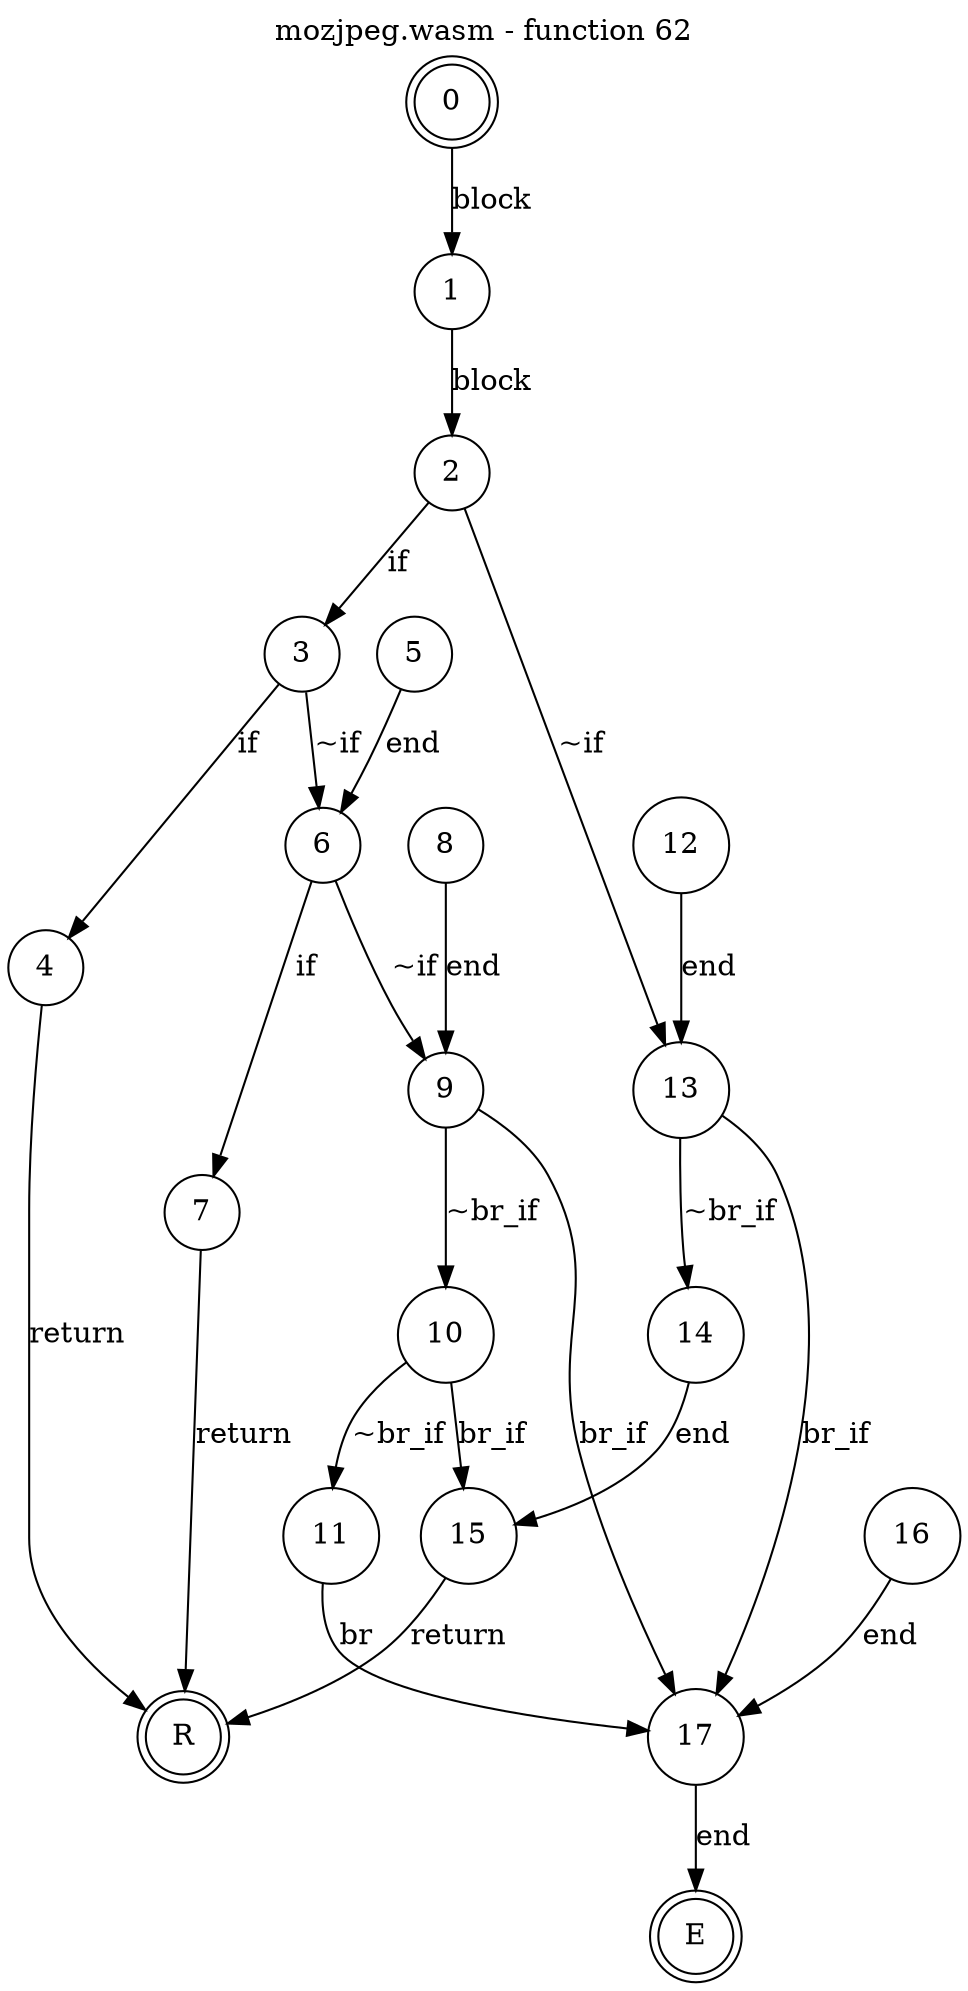 digraph finite_state_machine {
    label = "mozjpeg.wasm - function 62"
    labelloc =  t
    labelfontsize = 16
    labelfontcolor = black
    labelfontname = "Helvetica"
    node [shape = doublecircle]; 0 E R ;
    node [shape = circle];
    0 -> 1[label="block"];
    1 -> 2[label="block"];
    2 -> 3[label="if"];
    2 -> 13[label="~if"];
    3 -> 4[label="if"];
    3 -> 6[label="~if"];
    4 -> R[label="return"];
    5 -> 6[label="end"];
    6 -> 7[label="if"];
    6 -> 9[label="~if"];
    7 -> R[label="return"];
    8 -> 9[label="end"];
    9 -> 10[label="~br_if"];
    9 -> 17[label="br_if"];
    10 -> 11[label="~br_if"];
    10 -> 15[label="br_if"];
    11 -> 17[label="br"];
    12 -> 13[label="end"];
    13 -> 14[label="~br_if"];
    13 -> 17[label="br_if"];
    14 -> 15[label="end"];
    15 -> R[label="return"];
    16 -> 17[label="end"];
    17 -> E[label="end"];
}
